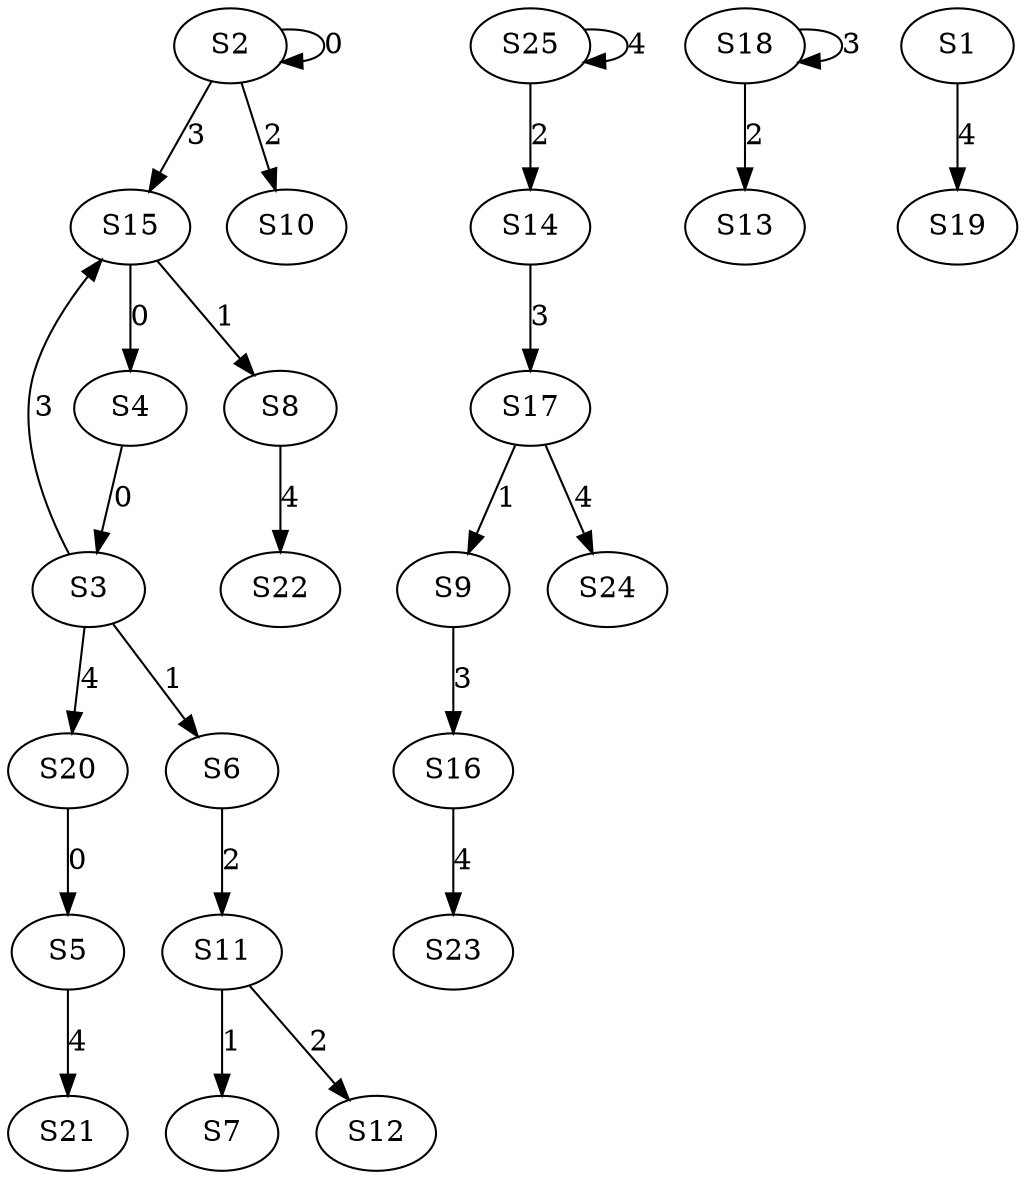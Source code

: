 strict digraph {
	S2 -> S2 [ label = 0 ];
	S4 -> S3 [ label = 0 ];
	S15 -> S4 [ label = 0 ];
	S20 -> S5 [ label = 0 ];
	S3 -> S6 [ label = 1 ];
	S11 -> S7 [ label = 1 ];
	S15 -> S8 [ label = 1 ];
	S17 -> S9 [ label = 1 ];
	S2 -> S10 [ label = 2 ];
	S6 -> S11 [ label = 2 ];
	S11 -> S12 [ label = 2 ];
	S18 -> S13 [ label = 2 ];
	S25 -> S14 [ label = 2 ];
	S2 -> S15 [ label = 3 ];
	S9 -> S16 [ label = 3 ];
	S14 -> S17 [ label = 3 ];
	S18 -> S18 [ label = 3 ];
	S1 -> S19 [ label = 4 ];
	S3 -> S20 [ label = 4 ];
	S5 -> S21 [ label = 4 ];
	S8 -> S22 [ label = 4 ];
	S16 -> S23 [ label = 4 ];
	S17 -> S24 [ label = 4 ];
	S25 -> S25 [ label = 4 ];
	S3 -> S15 [ label = 3 ];
}